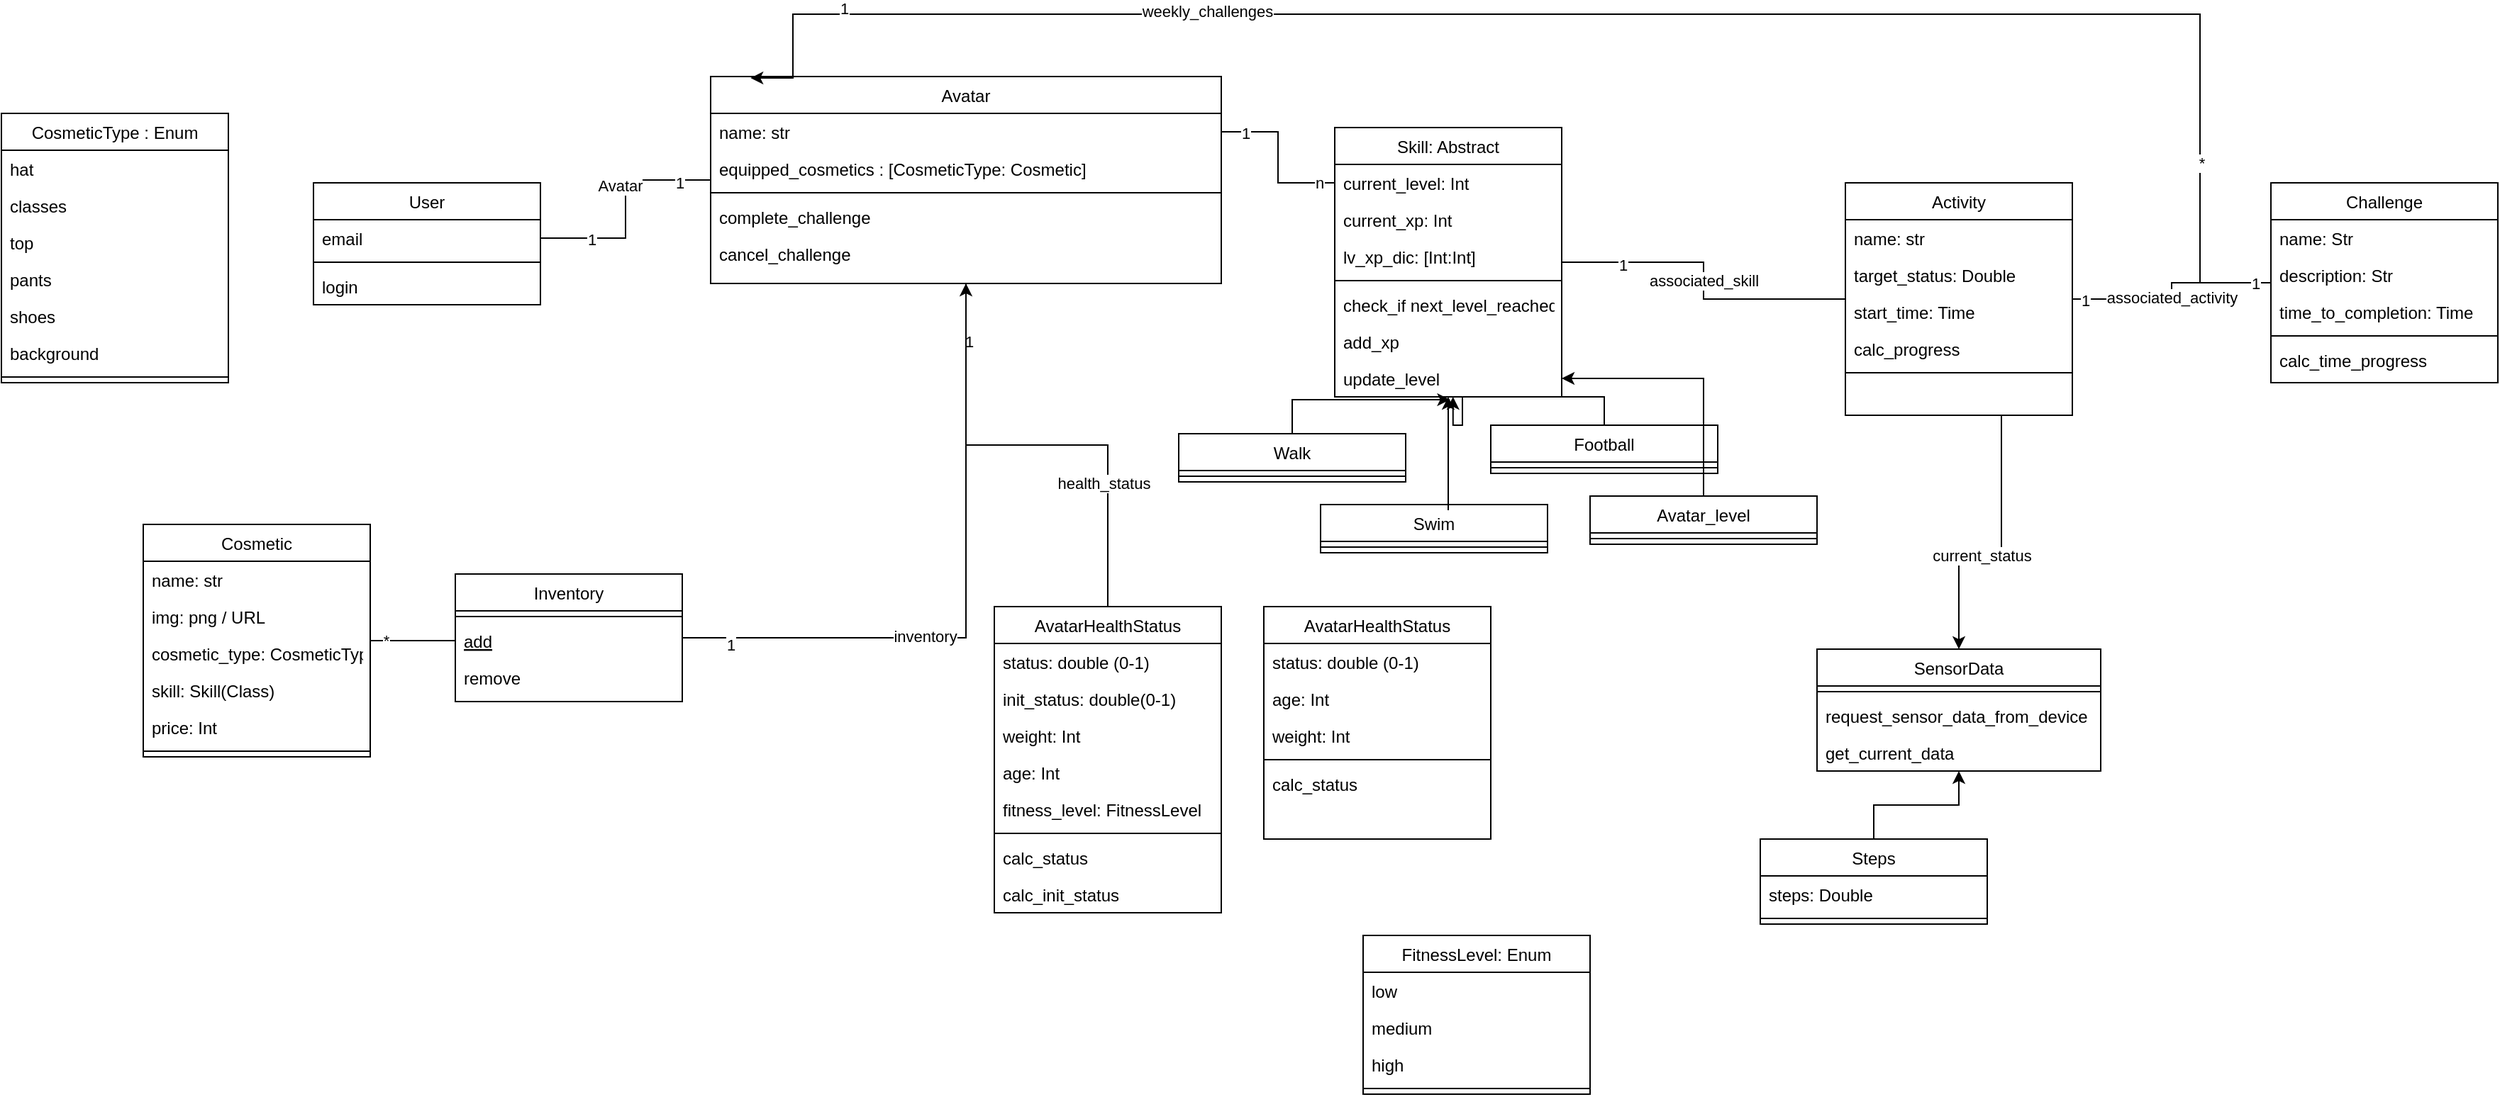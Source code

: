 <mxfile version="22.0.3" type="device">
  <diagram id="C5RBs43oDa-KdzZeNtuy" name="Page-1">
    <mxGraphModel dx="2154" dy="974" grid="1" gridSize="10" guides="1" tooltips="1" connect="1" arrows="1" fold="1" page="1" pageScale="1" pageWidth="827" pageHeight="1169" math="0" shadow="0">
      <root>
        <mxCell id="WIyWlLk6GJQsqaUBKTNV-0" />
        <mxCell id="WIyWlLk6GJQsqaUBKTNV-1" parent="WIyWlLk6GJQsqaUBKTNV-0" />
        <mxCell id="1V_BAxQSOWdadIqLgjtz-103" style="edgeStyle=orthogonalEdgeStyle;rounded=0;orthogonalLoop=1;jettySize=auto;html=1;endArrow=none;endFill=0;" edge="1" parent="WIyWlLk6GJQsqaUBKTNV-1" source="zkfFHV4jXpPFQw0GAbJ--6" target="zkfFHV4jXpPFQw0GAbJ--17">
          <mxGeometry relative="1" as="geometry" />
        </mxCell>
        <mxCell id="1V_BAxQSOWdadIqLgjtz-104" value="inventory" style="edgeLabel;html=1;align=center;verticalAlign=middle;resizable=0;points=[];" vertex="1" connectable="0" parent="1V_BAxQSOWdadIqLgjtz-103">
          <mxGeometry x="-0.243" y="1" relative="1" as="geometry">
            <mxPoint as="offset" />
          </mxGeometry>
        </mxCell>
        <mxCell id="1V_BAxQSOWdadIqLgjtz-105" value="1" style="edgeLabel;html=1;align=center;verticalAlign=middle;resizable=0;points=[];" vertex="1" connectable="0" parent="1V_BAxQSOWdadIqLgjtz-103">
          <mxGeometry x="-0.852" y="-5" relative="1" as="geometry">
            <mxPoint as="offset" />
          </mxGeometry>
        </mxCell>
        <mxCell id="1V_BAxQSOWdadIqLgjtz-106" value="1" style="edgeLabel;html=1;align=center;verticalAlign=middle;resizable=0;points=[];" vertex="1" connectable="0" parent="1V_BAxQSOWdadIqLgjtz-103">
          <mxGeometry x="0.819" y="-2" relative="1" as="geometry">
            <mxPoint as="offset" />
          </mxGeometry>
        </mxCell>
        <mxCell id="zkfFHV4jXpPFQw0GAbJ--6" value="Inventory" style="swimlane;fontStyle=0;align=center;verticalAlign=top;childLayout=stackLayout;horizontal=1;startSize=26;horizontalStack=0;resizeParent=1;resizeLast=0;collapsible=1;marginBottom=0;rounded=0;shadow=0;strokeWidth=1;" parent="WIyWlLk6GJQsqaUBKTNV-1" vertex="1">
          <mxGeometry x="190" y="435" width="160" height="90" as="geometry">
            <mxRectangle x="130" y="380" width="160" height="26" as="alternateBounds" />
          </mxGeometry>
        </mxCell>
        <mxCell id="zkfFHV4jXpPFQw0GAbJ--9" value="" style="line;html=1;strokeWidth=1;align=left;verticalAlign=middle;spacingTop=-1;spacingLeft=3;spacingRight=3;rotatable=0;labelPosition=right;points=[];portConstraint=eastwest;" parent="zkfFHV4jXpPFQw0GAbJ--6" vertex="1">
          <mxGeometry y="26" width="160" height="8" as="geometry" />
        </mxCell>
        <mxCell id="zkfFHV4jXpPFQw0GAbJ--10" value="add" style="text;align=left;verticalAlign=top;spacingLeft=4;spacingRight=4;overflow=hidden;rotatable=0;points=[[0,0.5],[1,0.5]];portConstraint=eastwest;fontStyle=4" parent="zkfFHV4jXpPFQw0GAbJ--6" vertex="1">
          <mxGeometry y="34" width="160" height="26" as="geometry" />
        </mxCell>
        <mxCell id="zkfFHV4jXpPFQw0GAbJ--11" value="remove" style="text;align=left;verticalAlign=top;spacingLeft=4;spacingRight=4;overflow=hidden;rotatable=0;points=[[0,0.5],[1,0.5]];portConstraint=eastwest;" parent="zkfFHV4jXpPFQw0GAbJ--6" vertex="1">
          <mxGeometry y="60" width="160" height="26" as="geometry" />
        </mxCell>
        <mxCell id="zkfFHV4jXpPFQw0GAbJ--13" value="CosmeticType : Enum" style="swimlane;fontStyle=0;align=center;verticalAlign=top;childLayout=stackLayout;horizontal=1;startSize=26;horizontalStack=0;resizeParent=1;resizeLast=0;collapsible=1;marginBottom=0;rounded=0;shadow=0;strokeWidth=1;" parent="WIyWlLk6GJQsqaUBKTNV-1" vertex="1">
          <mxGeometry x="-130" y="110" width="160" height="190" as="geometry">
            <mxRectangle x="340" y="380" width="170" height="26" as="alternateBounds" />
          </mxGeometry>
        </mxCell>
        <mxCell id="zkfFHV4jXpPFQw0GAbJ--14" value="hat" style="text;align=left;verticalAlign=top;spacingLeft=4;spacingRight=4;overflow=hidden;rotatable=0;points=[[0,0.5],[1,0.5]];portConstraint=eastwest;" parent="zkfFHV4jXpPFQw0GAbJ--13" vertex="1">
          <mxGeometry y="26" width="160" height="26" as="geometry" />
        </mxCell>
        <mxCell id="1V_BAxQSOWdadIqLgjtz-1" value="classes" style="text;align=left;verticalAlign=top;spacingLeft=4;spacingRight=4;overflow=hidden;rotatable=0;points=[[0,0.5],[1,0.5]];portConstraint=eastwest;" vertex="1" parent="zkfFHV4jXpPFQw0GAbJ--13">
          <mxGeometry y="52" width="160" height="26" as="geometry" />
        </mxCell>
        <mxCell id="1V_BAxQSOWdadIqLgjtz-36" value="top" style="text;align=left;verticalAlign=top;spacingLeft=4;spacingRight=4;overflow=hidden;rotatable=0;points=[[0,0.5],[1,0.5]];portConstraint=eastwest;" vertex="1" parent="zkfFHV4jXpPFQw0GAbJ--13">
          <mxGeometry y="78" width="160" height="26" as="geometry" />
        </mxCell>
        <mxCell id="1V_BAxQSOWdadIqLgjtz-37" value="pants" style="text;align=left;verticalAlign=top;spacingLeft=4;spacingRight=4;overflow=hidden;rotatable=0;points=[[0,0.5],[1,0.5]];portConstraint=eastwest;" vertex="1" parent="zkfFHV4jXpPFQw0GAbJ--13">
          <mxGeometry y="104" width="160" height="26" as="geometry" />
        </mxCell>
        <mxCell id="1V_BAxQSOWdadIqLgjtz-38" value="shoes" style="text;align=left;verticalAlign=top;spacingLeft=4;spacingRight=4;overflow=hidden;rotatable=0;points=[[0,0.5],[1,0.5]];portConstraint=eastwest;" vertex="1" parent="zkfFHV4jXpPFQw0GAbJ--13">
          <mxGeometry y="130" width="160" height="26" as="geometry" />
        </mxCell>
        <mxCell id="1V_BAxQSOWdadIqLgjtz-39" value="background" style="text;align=left;verticalAlign=top;spacingLeft=4;spacingRight=4;overflow=hidden;rotatable=0;points=[[0,0.5],[1,0.5]];portConstraint=eastwest;" vertex="1" parent="zkfFHV4jXpPFQw0GAbJ--13">
          <mxGeometry y="156" width="160" height="26" as="geometry" />
        </mxCell>
        <mxCell id="zkfFHV4jXpPFQw0GAbJ--15" value="" style="line;html=1;strokeWidth=1;align=left;verticalAlign=middle;spacingTop=-1;spacingLeft=3;spacingRight=3;rotatable=0;labelPosition=right;points=[];portConstraint=eastwest;" parent="zkfFHV4jXpPFQw0GAbJ--13" vertex="1">
          <mxGeometry y="182" width="160" height="8" as="geometry" />
        </mxCell>
        <mxCell id="zkfFHV4jXpPFQw0GAbJ--17" value="Avatar" style="swimlane;fontStyle=0;align=center;verticalAlign=top;childLayout=stackLayout;horizontal=1;startSize=26;horizontalStack=0;resizeParent=1;resizeLast=0;collapsible=1;marginBottom=0;rounded=0;shadow=0;strokeWidth=1;" parent="WIyWlLk6GJQsqaUBKTNV-1" vertex="1">
          <mxGeometry x="370" y="84" width="360" height="146" as="geometry">
            <mxRectangle x="550" y="140" width="160" height="26" as="alternateBounds" />
          </mxGeometry>
        </mxCell>
        <mxCell id="zkfFHV4jXpPFQw0GAbJ--18" value="name: str" style="text;align=left;verticalAlign=top;spacingLeft=4;spacingRight=4;overflow=hidden;rotatable=0;points=[[0,0.5],[1,0.5]];portConstraint=eastwest;" parent="zkfFHV4jXpPFQw0GAbJ--17" vertex="1">
          <mxGeometry y="26" width="360" height="26" as="geometry" />
        </mxCell>
        <mxCell id="1V_BAxQSOWdadIqLgjtz-31" value="equipped_cosmetics : [CosmeticType: Cosmetic]" style="text;align=left;verticalAlign=top;spacingLeft=4;spacingRight=4;overflow=hidden;rotatable=0;points=[[0,0.5],[1,0.5]];portConstraint=eastwest;rounded=0;shadow=0;html=0;" vertex="1" parent="zkfFHV4jXpPFQw0GAbJ--17">
          <mxGeometry y="52" width="360" height="26" as="geometry" />
        </mxCell>
        <mxCell id="zkfFHV4jXpPFQw0GAbJ--23" value="" style="line;html=1;strokeWidth=1;align=left;verticalAlign=middle;spacingTop=-1;spacingLeft=3;spacingRight=3;rotatable=0;labelPosition=right;points=[];portConstraint=eastwest;" parent="zkfFHV4jXpPFQw0GAbJ--17" vertex="1">
          <mxGeometry y="78" width="360" height="8" as="geometry" />
        </mxCell>
        <mxCell id="1V_BAxQSOWdadIqLgjtz-96" value="complete_challenge" style="text;align=left;verticalAlign=top;spacingLeft=4;spacingRight=4;overflow=hidden;rotatable=0;points=[[0,0.5],[1,0.5]];portConstraint=eastwest;" vertex="1" parent="zkfFHV4jXpPFQw0GAbJ--17">
          <mxGeometry y="86" width="360" height="26" as="geometry" />
        </mxCell>
        <mxCell id="1V_BAxQSOWdadIqLgjtz-97" value="cancel_challenge" style="text;align=left;verticalAlign=top;spacingLeft=4;spacingRight=4;overflow=hidden;rotatable=0;points=[[0,0.5],[1,0.5]];portConstraint=eastwest;" vertex="1" parent="zkfFHV4jXpPFQw0GAbJ--17">
          <mxGeometry y="112" width="360" height="26" as="geometry" />
        </mxCell>
        <mxCell id="1V_BAxQSOWdadIqLgjtz-2" value="Skill: Abstract" style="swimlane;fontStyle=0;align=center;verticalAlign=top;childLayout=stackLayout;horizontal=1;startSize=26;horizontalStack=0;resizeParent=1;resizeLast=0;collapsible=1;marginBottom=0;rounded=0;shadow=0;strokeWidth=1;" vertex="1" parent="WIyWlLk6GJQsqaUBKTNV-1">
          <mxGeometry x="810" y="120" width="160" height="190" as="geometry">
            <mxRectangle x="130" y="380" width="160" height="26" as="alternateBounds" />
          </mxGeometry>
        </mxCell>
        <mxCell id="1V_BAxQSOWdadIqLgjtz-4" value="current_level: Int" style="text;align=left;verticalAlign=top;spacingLeft=4;spacingRight=4;overflow=hidden;rotatable=0;points=[[0,0.5],[1,0.5]];portConstraint=eastwest;rounded=0;shadow=0;html=0;" vertex="1" parent="1V_BAxQSOWdadIqLgjtz-2">
          <mxGeometry y="26" width="160" height="26" as="geometry" />
        </mxCell>
        <mxCell id="1V_BAxQSOWdadIqLgjtz-9" value="current_xp: Int" style="text;align=left;verticalAlign=top;spacingLeft=4;spacingRight=4;overflow=hidden;rotatable=0;points=[[0,0.5],[1,0.5]];portConstraint=eastwest;rounded=0;shadow=0;html=0;" vertex="1" parent="1V_BAxQSOWdadIqLgjtz-2">
          <mxGeometry y="52" width="160" height="26" as="geometry" />
        </mxCell>
        <mxCell id="1V_BAxQSOWdadIqLgjtz-10" value="lv_xp_dic: [Int:Int]" style="text;align=left;verticalAlign=top;spacingLeft=4;spacingRight=4;overflow=hidden;rotatable=0;points=[[0,0.5],[1,0.5]];portConstraint=eastwest;rounded=0;shadow=0;html=0;" vertex="1" parent="1V_BAxQSOWdadIqLgjtz-2">
          <mxGeometry y="78" width="160" height="26" as="geometry" />
        </mxCell>
        <mxCell id="1V_BAxQSOWdadIqLgjtz-5" value="" style="line;html=1;strokeWidth=1;align=left;verticalAlign=middle;spacingTop=-1;spacingLeft=3;spacingRight=3;rotatable=0;labelPosition=right;points=[];portConstraint=eastwest;" vertex="1" parent="1V_BAxQSOWdadIqLgjtz-2">
          <mxGeometry y="104" width="160" height="8" as="geometry" />
        </mxCell>
        <mxCell id="1V_BAxQSOWdadIqLgjtz-6" value="check_if next_level_reached" style="text;align=left;verticalAlign=top;spacingLeft=4;spacingRight=4;overflow=hidden;rotatable=0;points=[[0,0.5],[1,0.5]];portConstraint=eastwest;fontStyle=0" vertex="1" parent="1V_BAxQSOWdadIqLgjtz-2">
          <mxGeometry y="112" width="160" height="26" as="geometry" />
        </mxCell>
        <mxCell id="1V_BAxQSOWdadIqLgjtz-11" value="add_xp" style="text;align=left;verticalAlign=top;spacingLeft=4;spacingRight=4;overflow=hidden;rotatable=0;points=[[0,0.5],[1,0.5]];portConstraint=eastwest;" vertex="1" parent="1V_BAxQSOWdadIqLgjtz-2">
          <mxGeometry y="138" width="160" height="26" as="geometry" />
        </mxCell>
        <mxCell id="1V_BAxQSOWdadIqLgjtz-7" value="update_level" style="text;align=left;verticalAlign=top;spacingLeft=4;spacingRight=4;overflow=hidden;rotatable=0;points=[[0,0.5],[1,0.5]];portConstraint=eastwest;" vertex="1" parent="1V_BAxQSOWdadIqLgjtz-2">
          <mxGeometry y="164" width="160" height="26" as="geometry" />
        </mxCell>
        <mxCell id="1V_BAxQSOWdadIqLgjtz-12" value="Walk" style="swimlane;fontStyle=0;align=center;verticalAlign=top;childLayout=stackLayout;horizontal=1;startSize=26;horizontalStack=0;resizeParent=1;resizeLast=0;collapsible=1;marginBottom=0;rounded=0;shadow=0;strokeWidth=1;" vertex="1" parent="WIyWlLk6GJQsqaUBKTNV-1">
          <mxGeometry x="700" y="336" width="160" height="34" as="geometry">
            <mxRectangle x="340" y="380" width="170" height="26" as="alternateBounds" />
          </mxGeometry>
        </mxCell>
        <mxCell id="1V_BAxQSOWdadIqLgjtz-15" value="" style="line;html=1;strokeWidth=1;align=left;verticalAlign=middle;spacingTop=-1;spacingLeft=3;spacingRight=3;rotatable=0;labelPosition=right;points=[];portConstraint=eastwest;" vertex="1" parent="1V_BAxQSOWdadIqLgjtz-12">
          <mxGeometry y="26" width="160" height="8" as="geometry" />
        </mxCell>
        <mxCell id="1V_BAxQSOWdadIqLgjtz-16" value="Swim" style="swimlane;fontStyle=0;align=center;verticalAlign=top;childLayout=stackLayout;horizontal=1;startSize=26;horizontalStack=0;resizeParent=1;resizeLast=0;collapsible=1;marginBottom=0;rounded=0;shadow=0;strokeWidth=1;" vertex="1" parent="WIyWlLk6GJQsqaUBKTNV-1">
          <mxGeometry x="800" y="386" width="160" height="34" as="geometry">
            <mxRectangle x="340" y="380" width="170" height="26" as="alternateBounds" />
          </mxGeometry>
        </mxCell>
        <mxCell id="1V_BAxQSOWdadIqLgjtz-17" value="" style="line;html=1;strokeWidth=1;align=left;verticalAlign=middle;spacingTop=-1;spacingLeft=3;spacingRight=3;rotatable=0;labelPosition=right;points=[];portConstraint=eastwest;" vertex="1" parent="1V_BAxQSOWdadIqLgjtz-16">
          <mxGeometry y="26" width="160" height="8" as="geometry" />
        </mxCell>
        <mxCell id="1V_BAxQSOWdadIqLgjtz-18" value="Football" style="swimlane;fontStyle=0;align=center;verticalAlign=top;childLayout=stackLayout;horizontal=1;startSize=26;horizontalStack=0;resizeParent=1;resizeLast=0;collapsible=1;marginBottom=0;rounded=0;shadow=0;strokeWidth=1;" vertex="1" parent="WIyWlLk6GJQsqaUBKTNV-1">
          <mxGeometry x="920" y="330" width="160" height="34" as="geometry">
            <mxRectangle x="340" y="380" width="170" height="26" as="alternateBounds" />
          </mxGeometry>
        </mxCell>
        <mxCell id="1V_BAxQSOWdadIqLgjtz-19" value="" style="line;html=1;strokeWidth=1;align=left;verticalAlign=middle;spacingTop=-1;spacingLeft=3;spacingRight=3;rotatable=0;labelPosition=right;points=[];portConstraint=eastwest;" vertex="1" parent="1V_BAxQSOWdadIqLgjtz-18">
          <mxGeometry y="26" width="160" height="8" as="geometry" />
        </mxCell>
        <mxCell id="1V_BAxQSOWdadIqLgjtz-21" style="edgeStyle=orthogonalEdgeStyle;rounded=0;orthogonalLoop=1;jettySize=auto;html=1;endArrow=none;endFill=0;startArrow=classic;startFill=1;" edge="1" parent="WIyWlLk6GJQsqaUBKTNV-1" source="1V_BAxQSOWdadIqLgjtz-2">
          <mxGeometry relative="1" as="geometry">
            <mxPoint x="890" y="390" as="targetPoint" />
          </mxGeometry>
        </mxCell>
        <mxCell id="1V_BAxQSOWdadIqLgjtz-22" style="edgeStyle=orthogonalEdgeStyle;rounded=0;orthogonalLoop=1;jettySize=auto;html=1;entryX=0.508;entryY=1.077;entryDx=0;entryDy=0;entryPerimeter=0;" edge="1" parent="WIyWlLk6GJQsqaUBKTNV-1" source="1V_BAxQSOWdadIqLgjtz-12" target="1V_BAxQSOWdadIqLgjtz-7">
          <mxGeometry relative="1" as="geometry" />
        </mxCell>
        <mxCell id="1V_BAxQSOWdadIqLgjtz-23" style="edgeStyle=orthogonalEdgeStyle;rounded=0;orthogonalLoop=1;jettySize=auto;html=1;entryX=0.521;entryY=1;entryDx=0;entryDy=0;entryPerimeter=0;" edge="1" parent="WIyWlLk6GJQsqaUBKTNV-1" source="1V_BAxQSOWdadIqLgjtz-18" target="1V_BAxQSOWdadIqLgjtz-7">
          <mxGeometry relative="1" as="geometry" />
        </mxCell>
        <mxCell id="1V_BAxQSOWdadIqLgjtz-24" style="edgeStyle=orthogonalEdgeStyle;rounded=0;orthogonalLoop=1;jettySize=auto;html=1;endArrow=none;endFill=0;" edge="1" parent="WIyWlLk6GJQsqaUBKTNV-1" source="1V_BAxQSOWdadIqLgjtz-4" target="zkfFHV4jXpPFQw0GAbJ--18">
          <mxGeometry relative="1" as="geometry" />
        </mxCell>
        <mxCell id="1V_BAxQSOWdadIqLgjtz-25" value="n" style="edgeLabel;html=1;align=center;verticalAlign=middle;resizable=0;points=[];" vertex="1" connectable="0" parent="1V_BAxQSOWdadIqLgjtz-24">
          <mxGeometry x="-0.803" relative="1" as="geometry">
            <mxPoint as="offset" />
          </mxGeometry>
        </mxCell>
        <mxCell id="1V_BAxQSOWdadIqLgjtz-30" value="1" style="edgeLabel;html=1;align=center;verticalAlign=middle;resizable=0;points=[];" vertex="1" connectable="0" parent="1V_BAxQSOWdadIqLgjtz-24">
          <mxGeometry x="0.718" y="1" relative="1" as="geometry">
            <mxPoint as="offset" />
          </mxGeometry>
        </mxCell>
        <mxCell id="1V_BAxQSOWdadIqLgjtz-28" style="edgeStyle=orthogonalEdgeStyle;rounded=0;orthogonalLoop=1;jettySize=auto;html=1;" edge="1" parent="WIyWlLk6GJQsqaUBKTNV-1" source="1V_BAxQSOWdadIqLgjtz-26" target="1V_BAxQSOWdadIqLgjtz-7">
          <mxGeometry relative="1" as="geometry" />
        </mxCell>
        <mxCell id="1V_BAxQSOWdadIqLgjtz-26" value="Avatar_level" style="swimlane;fontStyle=0;align=center;verticalAlign=top;childLayout=stackLayout;horizontal=1;startSize=26;horizontalStack=0;resizeParent=1;resizeLast=0;collapsible=1;marginBottom=0;rounded=0;shadow=0;strokeWidth=1;" vertex="1" parent="WIyWlLk6GJQsqaUBKTNV-1">
          <mxGeometry x="990" y="380" width="160" height="34" as="geometry">
            <mxRectangle x="340" y="380" width="170" height="26" as="alternateBounds" />
          </mxGeometry>
        </mxCell>
        <mxCell id="1V_BAxQSOWdadIqLgjtz-27" value="" style="line;html=1;strokeWidth=1;align=left;verticalAlign=middle;spacingTop=-1;spacingLeft=3;spacingRight=3;rotatable=0;labelPosition=right;points=[];portConstraint=eastwest;" vertex="1" parent="1V_BAxQSOWdadIqLgjtz-26">
          <mxGeometry y="26" width="160" height="8" as="geometry" />
        </mxCell>
        <mxCell id="1V_BAxQSOWdadIqLgjtz-70" value="associated_skill" style="edgeStyle=orthogonalEdgeStyle;rounded=0;orthogonalLoop=1;jettySize=auto;html=1;endArrow=none;endFill=0;" edge="1" parent="WIyWlLk6GJQsqaUBKTNV-1" source="1V_BAxQSOWdadIqLgjtz-32" target="1V_BAxQSOWdadIqLgjtz-2">
          <mxGeometry x="-0.001" relative="1" as="geometry">
            <mxPoint as="offset" />
          </mxGeometry>
        </mxCell>
        <mxCell id="1V_BAxQSOWdadIqLgjtz-71" value="1" style="edgeLabel;html=1;align=center;verticalAlign=middle;resizable=0;points=[];" vertex="1" connectable="0" parent="1V_BAxQSOWdadIqLgjtz-70">
          <mxGeometry x="0.623" y="2" relative="1" as="geometry">
            <mxPoint as="offset" />
          </mxGeometry>
        </mxCell>
        <mxCell id="1V_BAxQSOWdadIqLgjtz-75" style="edgeStyle=orthogonalEdgeStyle;rounded=0;orthogonalLoop=1;jettySize=auto;html=1;" edge="1" parent="WIyWlLk6GJQsqaUBKTNV-1" source="1V_BAxQSOWdadIqLgjtz-32" target="1V_BAxQSOWdadIqLgjtz-63">
          <mxGeometry relative="1" as="geometry">
            <Array as="points">
              <mxPoint x="1280" y="420" />
              <mxPoint x="1250" y="420" />
            </Array>
          </mxGeometry>
        </mxCell>
        <mxCell id="1V_BAxQSOWdadIqLgjtz-76" value="current_status" style="edgeLabel;html=1;align=center;verticalAlign=middle;resizable=0;points=[];" vertex="1" connectable="0" parent="1V_BAxQSOWdadIqLgjtz-75">
          <mxGeometry x="0.146" y="2" relative="1" as="geometry">
            <mxPoint as="offset" />
          </mxGeometry>
        </mxCell>
        <mxCell id="1V_BAxQSOWdadIqLgjtz-32" value="Activity" style="swimlane;fontStyle=0;align=center;verticalAlign=top;childLayout=stackLayout;horizontal=1;startSize=26;horizontalStack=0;resizeParent=1;resizeLast=0;collapsible=1;marginBottom=0;rounded=0;shadow=0;strokeWidth=1;" vertex="1" parent="WIyWlLk6GJQsqaUBKTNV-1">
          <mxGeometry x="1170" y="159" width="160" height="164" as="geometry">
            <mxRectangle x="340" y="380" width="170" height="26" as="alternateBounds" />
          </mxGeometry>
        </mxCell>
        <mxCell id="1V_BAxQSOWdadIqLgjtz-34" value="name: str" style="text;align=left;verticalAlign=top;spacingLeft=4;spacingRight=4;overflow=hidden;rotatable=0;points=[[0,0.5],[1,0.5]];portConstraint=eastwest;" vertex="1" parent="1V_BAxQSOWdadIqLgjtz-32">
          <mxGeometry y="26" width="160" height="26" as="geometry" />
        </mxCell>
        <mxCell id="1V_BAxQSOWdadIqLgjtz-78" value="target_status: Double" style="text;align=left;verticalAlign=top;spacingLeft=4;spacingRight=4;overflow=hidden;rotatable=0;points=[[0,0.5],[1,0.5]];portConstraint=eastwest;" vertex="1" parent="1V_BAxQSOWdadIqLgjtz-32">
          <mxGeometry y="52" width="160" height="26" as="geometry" />
        </mxCell>
        <mxCell id="1V_BAxQSOWdadIqLgjtz-91" value="start_time: Time" style="text;align=left;verticalAlign=top;spacingLeft=4;spacingRight=4;overflow=hidden;rotatable=0;points=[[0,0.5],[1,0.5]];portConstraint=eastwest;" vertex="1" parent="1V_BAxQSOWdadIqLgjtz-32">
          <mxGeometry y="78" width="160" height="26" as="geometry" />
        </mxCell>
        <mxCell id="1V_BAxQSOWdadIqLgjtz-77" value="calc_progress" style="text;align=left;verticalAlign=top;spacingLeft=4;spacingRight=4;overflow=hidden;rotatable=0;points=[[0,0.5],[1,0.5]];portConstraint=eastwest;" vertex="1" parent="1V_BAxQSOWdadIqLgjtz-32">
          <mxGeometry y="104" width="160" height="26" as="geometry" />
        </mxCell>
        <mxCell id="1V_BAxQSOWdadIqLgjtz-35" value="" style="line;html=1;strokeWidth=1;align=left;verticalAlign=middle;spacingTop=-1;spacingLeft=3;spacingRight=3;rotatable=0;labelPosition=right;points=[];portConstraint=eastwest;" vertex="1" parent="1V_BAxQSOWdadIqLgjtz-32">
          <mxGeometry y="130" width="160" height="8" as="geometry" />
        </mxCell>
        <mxCell id="1V_BAxQSOWdadIqLgjtz-42" value="Cosmetic" style="swimlane;fontStyle=0;align=center;verticalAlign=top;childLayout=stackLayout;horizontal=1;startSize=26;horizontalStack=0;resizeParent=1;resizeLast=0;collapsible=1;marginBottom=0;rounded=0;shadow=0;strokeWidth=1;" vertex="1" parent="WIyWlLk6GJQsqaUBKTNV-1">
          <mxGeometry x="-30" y="400" width="160" height="164" as="geometry">
            <mxRectangle x="340" y="380" width="170" height="26" as="alternateBounds" />
          </mxGeometry>
        </mxCell>
        <mxCell id="1V_BAxQSOWdadIqLgjtz-43" value="name: str" style="text;align=left;verticalAlign=top;spacingLeft=4;spacingRight=4;overflow=hidden;rotatable=0;points=[[0,0.5],[1,0.5]];portConstraint=eastwest;" vertex="1" parent="1V_BAxQSOWdadIqLgjtz-42">
          <mxGeometry y="26" width="160" height="26" as="geometry" />
        </mxCell>
        <mxCell id="1V_BAxQSOWdadIqLgjtz-44" value="img: png / URL " style="text;align=left;verticalAlign=top;spacingLeft=4;spacingRight=4;overflow=hidden;rotatable=0;points=[[0,0.5],[1,0.5]];portConstraint=eastwest;" vertex="1" parent="1V_BAxQSOWdadIqLgjtz-42">
          <mxGeometry y="52" width="160" height="26" as="geometry" />
        </mxCell>
        <mxCell id="1V_BAxQSOWdadIqLgjtz-46" value="cosmetic_type: CosmeticType" style="text;align=left;verticalAlign=top;spacingLeft=4;spacingRight=4;overflow=hidden;rotatable=0;points=[[0,0.5],[1,0.5]];portConstraint=eastwest;" vertex="1" parent="1V_BAxQSOWdadIqLgjtz-42">
          <mxGeometry y="78" width="160" height="26" as="geometry" />
        </mxCell>
        <mxCell id="1V_BAxQSOWdadIqLgjtz-47" value="skill: Skill(Class)" style="text;align=left;verticalAlign=top;spacingLeft=4;spacingRight=4;overflow=hidden;rotatable=0;points=[[0,0.5],[1,0.5]];portConstraint=eastwest;" vertex="1" parent="1V_BAxQSOWdadIqLgjtz-42">
          <mxGeometry y="104" width="160" height="26" as="geometry" />
        </mxCell>
        <mxCell id="1V_BAxQSOWdadIqLgjtz-48" value="price: Int" style="text;align=left;verticalAlign=top;spacingLeft=4;spacingRight=4;overflow=hidden;rotatable=0;points=[[0,0.5],[1,0.5]];portConstraint=eastwest;" vertex="1" parent="1V_BAxQSOWdadIqLgjtz-42">
          <mxGeometry y="130" width="160" height="26" as="geometry" />
        </mxCell>
        <mxCell id="1V_BAxQSOWdadIqLgjtz-45" value="" style="line;html=1;strokeWidth=1;align=left;verticalAlign=middle;spacingTop=-1;spacingLeft=3;spacingRight=3;rotatable=0;labelPosition=right;points=[];portConstraint=eastwest;" vertex="1" parent="1V_BAxQSOWdadIqLgjtz-42">
          <mxGeometry y="156" width="160" height="8" as="geometry" />
        </mxCell>
        <mxCell id="1V_BAxQSOWdadIqLgjtz-49" style="edgeStyle=orthogonalEdgeStyle;rounded=0;orthogonalLoop=1;jettySize=auto;html=1;endArrow=none;endFill=0;" edge="1" parent="WIyWlLk6GJQsqaUBKTNV-1" source="zkfFHV4jXpPFQw0GAbJ--10" target="1V_BAxQSOWdadIqLgjtz-42">
          <mxGeometry relative="1" as="geometry" />
        </mxCell>
        <mxCell id="1V_BAxQSOWdadIqLgjtz-50" value="*" style="edgeLabel;html=1;align=center;verticalAlign=middle;resizable=0;points=[];" vertex="1" connectable="0" parent="1V_BAxQSOWdadIqLgjtz-49">
          <mxGeometry x="0.633" relative="1" as="geometry">
            <mxPoint as="offset" />
          </mxGeometry>
        </mxCell>
        <mxCell id="1V_BAxQSOWdadIqLgjtz-51" value="Challenge" style="swimlane;fontStyle=0;align=center;verticalAlign=top;childLayout=stackLayout;horizontal=1;startSize=26;horizontalStack=0;resizeParent=1;resizeLast=0;collapsible=1;marginBottom=0;rounded=0;shadow=0;strokeWidth=1;" vertex="1" parent="WIyWlLk6GJQsqaUBKTNV-1">
          <mxGeometry x="1470" y="159" width="160" height="141" as="geometry">
            <mxRectangle x="340" y="380" width="170" height="26" as="alternateBounds" />
          </mxGeometry>
        </mxCell>
        <mxCell id="1V_BAxQSOWdadIqLgjtz-88" value="name: Str" style="text;align=left;verticalAlign=top;spacingLeft=4;spacingRight=4;overflow=hidden;rotatable=0;points=[[0,0.5],[1,0.5]];portConstraint=eastwest;" vertex="1" parent="1V_BAxQSOWdadIqLgjtz-51">
          <mxGeometry y="26" width="160" height="26" as="geometry" />
        </mxCell>
        <mxCell id="1V_BAxQSOWdadIqLgjtz-52" value="description: Str" style="text;align=left;verticalAlign=top;spacingLeft=4;spacingRight=4;overflow=hidden;rotatable=0;points=[[0,0.5],[1,0.5]];portConstraint=eastwest;" vertex="1" parent="1V_BAxQSOWdadIqLgjtz-51">
          <mxGeometry y="52" width="160" height="26" as="geometry" />
        </mxCell>
        <mxCell id="1V_BAxQSOWdadIqLgjtz-53" value="time_to_completion: Time" style="text;align=left;verticalAlign=top;spacingLeft=4;spacingRight=4;overflow=hidden;rotatable=0;points=[[0,0.5],[1,0.5]];portConstraint=eastwest;" vertex="1" parent="1V_BAxQSOWdadIqLgjtz-51">
          <mxGeometry y="78" width="160" height="26" as="geometry" />
        </mxCell>
        <mxCell id="1V_BAxQSOWdadIqLgjtz-54" value="" style="line;html=1;strokeWidth=1;align=left;verticalAlign=middle;spacingTop=-1;spacingLeft=3;spacingRight=3;rotatable=0;labelPosition=right;points=[];portConstraint=eastwest;" vertex="1" parent="1V_BAxQSOWdadIqLgjtz-51">
          <mxGeometry y="104" width="160" height="8" as="geometry" />
        </mxCell>
        <mxCell id="1V_BAxQSOWdadIqLgjtz-92" value="calc_time_progress" style="text;align=left;verticalAlign=top;spacingLeft=4;spacingRight=4;overflow=hidden;rotatable=0;points=[[0,0.5],[1,0.5]];portConstraint=eastwest;" vertex="1" parent="1V_BAxQSOWdadIqLgjtz-51">
          <mxGeometry y="112" width="160" height="26" as="geometry" />
        </mxCell>
        <mxCell id="1V_BAxQSOWdadIqLgjtz-126" style="edgeStyle=orthogonalEdgeStyle;rounded=0;orthogonalLoop=1;jettySize=auto;html=1;" edge="1" parent="WIyWlLk6GJQsqaUBKTNV-1" source="1V_BAxQSOWdadIqLgjtz-55" target="zkfFHV4jXpPFQw0GAbJ--17">
          <mxGeometry relative="1" as="geometry" />
        </mxCell>
        <mxCell id="1V_BAxQSOWdadIqLgjtz-127" value="health_status" style="edgeLabel;html=1;align=center;verticalAlign=middle;resizable=0;points=[];" vertex="1" connectable="0" parent="1V_BAxQSOWdadIqLgjtz-126">
          <mxGeometry x="-0.469" y="3" relative="1" as="geometry">
            <mxPoint as="offset" />
          </mxGeometry>
        </mxCell>
        <mxCell id="1V_BAxQSOWdadIqLgjtz-55" value="AvatarHealthStatus" style="swimlane;fontStyle=0;align=center;verticalAlign=top;childLayout=stackLayout;horizontal=1;startSize=26;horizontalStack=0;resizeParent=1;resizeLast=0;collapsible=1;marginBottom=0;rounded=0;shadow=0;strokeWidth=1;" vertex="1" parent="WIyWlLk6GJQsqaUBKTNV-1">
          <mxGeometry x="570" y="458" width="160" height="216" as="geometry">
            <mxRectangle x="340" y="380" width="170" height="26" as="alternateBounds" />
          </mxGeometry>
        </mxCell>
        <mxCell id="1V_BAxQSOWdadIqLgjtz-57" value="status: double (0-1)" style="text;align=left;verticalAlign=top;spacingLeft=4;spacingRight=4;overflow=hidden;rotatable=0;points=[[0,0.5],[1,0.5]];portConstraint=eastwest;" vertex="1" parent="1V_BAxQSOWdadIqLgjtz-55">
          <mxGeometry y="26" width="160" height="26" as="geometry" />
        </mxCell>
        <mxCell id="1V_BAxQSOWdadIqLgjtz-146" value="init_status: double(0-1)" style="text;align=left;verticalAlign=top;spacingLeft=4;spacingRight=4;overflow=hidden;rotatable=0;points=[[0,0.5],[1,0.5]];portConstraint=eastwest;" vertex="1" parent="1V_BAxQSOWdadIqLgjtz-55">
          <mxGeometry y="52" width="160" height="26" as="geometry" />
        </mxCell>
        <mxCell id="1V_BAxQSOWdadIqLgjtz-61" value="weight: Int" style="text;align=left;verticalAlign=top;spacingLeft=4;spacingRight=4;overflow=hidden;rotatable=0;points=[[0,0.5],[1,0.5]];portConstraint=eastwest;" vertex="1" parent="1V_BAxQSOWdadIqLgjtz-55">
          <mxGeometry y="78" width="160" height="26" as="geometry" />
        </mxCell>
        <mxCell id="1V_BAxQSOWdadIqLgjtz-62" value="age: Int" style="text;align=left;verticalAlign=top;spacingLeft=4;spacingRight=4;overflow=hidden;rotatable=0;points=[[0,0.5],[1,0.5]];portConstraint=eastwest;" vertex="1" parent="1V_BAxQSOWdadIqLgjtz-55">
          <mxGeometry y="104" width="160" height="26" as="geometry" />
        </mxCell>
        <mxCell id="1V_BAxQSOWdadIqLgjtz-148" value="fitness_level: FitnessLevel" style="text;align=left;verticalAlign=top;spacingLeft=4;spacingRight=4;overflow=hidden;rotatable=0;points=[[0,0.5],[1,0.5]];portConstraint=eastwest;" vertex="1" parent="1V_BAxQSOWdadIqLgjtz-55">
          <mxGeometry y="130" width="160" height="26" as="geometry" />
        </mxCell>
        <mxCell id="1V_BAxQSOWdadIqLgjtz-58" value="" style="line;html=1;strokeWidth=1;align=left;verticalAlign=middle;spacingTop=-1;spacingLeft=3;spacingRight=3;rotatable=0;labelPosition=right;points=[];portConstraint=eastwest;" vertex="1" parent="1V_BAxQSOWdadIqLgjtz-55">
          <mxGeometry y="156" width="160" height="8" as="geometry" />
        </mxCell>
        <mxCell id="1V_BAxQSOWdadIqLgjtz-60" value="calc_status" style="text;align=left;verticalAlign=top;spacingLeft=4;spacingRight=4;overflow=hidden;rotatable=0;points=[[0,0.5],[1,0.5]];portConstraint=eastwest;" vertex="1" parent="1V_BAxQSOWdadIqLgjtz-55">
          <mxGeometry y="164" width="160" height="26" as="geometry" />
        </mxCell>
        <mxCell id="1V_BAxQSOWdadIqLgjtz-147" value="calc_init_status" style="text;align=left;verticalAlign=top;spacingLeft=4;spacingRight=4;overflow=hidden;rotatable=0;points=[[0,0.5],[1,0.5]];portConstraint=eastwest;" vertex="1" parent="1V_BAxQSOWdadIqLgjtz-55">
          <mxGeometry y="190" width="160" height="26" as="geometry" />
        </mxCell>
        <mxCell id="1V_BAxQSOWdadIqLgjtz-63" value="SensorData" style="swimlane;fontStyle=0;align=center;verticalAlign=top;childLayout=stackLayout;horizontal=1;startSize=26;horizontalStack=0;resizeParent=1;resizeLast=0;collapsible=1;marginBottom=0;rounded=0;shadow=0;strokeWidth=1;" vertex="1" parent="WIyWlLk6GJQsqaUBKTNV-1">
          <mxGeometry x="1150" y="488" width="200" height="86" as="geometry">
            <mxRectangle x="340" y="380" width="170" height="26" as="alternateBounds" />
          </mxGeometry>
        </mxCell>
        <mxCell id="1V_BAxQSOWdadIqLgjtz-66" value="" style="line;html=1;strokeWidth=1;align=left;verticalAlign=middle;spacingTop=-1;spacingLeft=3;spacingRight=3;rotatable=0;labelPosition=right;points=[];portConstraint=eastwest;" vertex="1" parent="1V_BAxQSOWdadIqLgjtz-63">
          <mxGeometry y="26" width="200" height="8" as="geometry" />
        </mxCell>
        <mxCell id="1V_BAxQSOWdadIqLgjtz-67" value="request_sensor_data_from_device" style="text;align=left;verticalAlign=top;spacingLeft=4;spacingRight=4;overflow=hidden;rotatable=0;points=[[0,0.5],[1,0.5]];portConstraint=eastwest;" vertex="1" parent="1V_BAxQSOWdadIqLgjtz-63">
          <mxGeometry y="34" width="200" height="26" as="geometry" />
        </mxCell>
        <mxCell id="1V_BAxQSOWdadIqLgjtz-83" value="get_current_data" style="text;align=left;verticalAlign=top;spacingLeft=4;spacingRight=4;overflow=hidden;rotatable=0;points=[[0,0.5],[1,0.5]];portConstraint=eastwest;" vertex="1" parent="1V_BAxQSOWdadIqLgjtz-63">
          <mxGeometry y="60" width="200" height="26" as="geometry" />
        </mxCell>
        <mxCell id="1V_BAxQSOWdadIqLgjtz-72" style="edgeStyle=orthogonalEdgeStyle;rounded=0;orthogonalLoop=1;jettySize=auto;html=1;endArrow=none;endFill=0;" edge="1" parent="WIyWlLk6GJQsqaUBKTNV-1" source="1V_BAxQSOWdadIqLgjtz-51" target="1V_BAxQSOWdadIqLgjtz-32">
          <mxGeometry relative="1" as="geometry" />
        </mxCell>
        <mxCell id="1V_BAxQSOWdadIqLgjtz-73" value="associated_activity" style="edgeLabel;html=1;align=center;verticalAlign=middle;resizable=0;points=[];" vertex="1" connectable="0" parent="1V_BAxQSOWdadIqLgjtz-72">
          <mxGeometry x="0.06" relative="1" as="geometry">
            <mxPoint as="offset" />
          </mxGeometry>
        </mxCell>
        <mxCell id="1V_BAxQSOWdadIqLgjtz-101" value="1" style="edgeLabel;html=1;align=center;verticalAlign=middle;resizable=0;points=[];" vertex="1" connectable="0" parent="1V_BAxQSOWdadIqLgjtz-72">
          <mxGeometry x="0.885" y="1" relative="1" as="geometry">
            <mxPoint as="offset" />
          </mxGeometry>
        </mxCell>
        <mxCell id="1V_BAxQSOWdadIqLgjtz-82" style="edgeStyle=orthogonalEdgeStyle;rounded=0;orthogonalLoop=1;jettySize=auto;html=1;" edge="1" parent="WIyWlLk6GJQsqaUBKTNV-1" source="1V_BAxQSOWdadIqLgjtz-79" target="1V_BAxQSOWdadIqLgjtz-63">
          <mxGeometry relative="1" as="geometry" />
        </mxCell>
        <mxCell id="1V_BAxQSOWdadIqLgjtz-79" value="Steps" style="swimlane;fontStyle=0;align=center;verticalAlign=top;childLayout=stackLayout;horizontal=1;startSize=26;horizontalStack=0;resizeParent=1;resizeLast=0;collapsible=1;marginBottom=0;rounded=0;shadow=0;strokeWidth=1;" vertex="1" parent="WIyWlLk6GJQsqaUBKTNV-1">
          <mxGeometry x="1110" y="622" width="160" height="60" as="geometry">
            <mxRectangle x="340" y="380" width="170" height="26" as="alternateBounds" />
          </mxGeometry>
        </mxCell>
        <mxCell id="1V_BAxQSOWdadIqLgjtz-81" value="steps: Double" style="text;align=left;verticalAlign=top;spacingLeft=4;spacingRight=4;overflow=hidden;rotatable=0;points=[[0,0.5],[1,0.5]];portConstraint=eastwest;" vertex="1" parent="1V_BAxQSOWdadIqLgjtz-79">
          <mxGeometry y="26" width="160" height="26" as="geometry" />
        </mxCell>
        <mxCell id="1V_BAxQSOWdadIqLgjtz-80" value="" style="line;html=1;strokeWidth=1;align=left;verticalAlign=middle;spacingTop=-1;spacingLeft=3;spacingRight=3;rotatable=0;labelPosition=right;points=[];portConstraint=eastwest;" vertex="1" parent="1V_BAxQSOWdadIqLgjtz-79">
          <mxGeometry y="52" width="160" height="8" as="geometry" />
        </mxCell>
        <mxCell id="1V_BAxQSOWdadIqLgjtz-95" style="edgeStyle=orthogonalEdgeStyle;rounded=0;orthogonalLoop=1;jettySize=auto;html=1;entryX=0.078;entryY=0.007;entryDx=0;entryDy=0;entryPerimeter=0;" edge="1" parent="WIyWlLk6GJQsqaUBKTNV-1" source="1V_BAxQSOWdadIqLgjtz-51" target="zkfFHV4jXpPFQw0GAbJ--17">
          <mxGeometry relative="1" as="geometry">
            <Array as="points">
              <mxPoint x="1420" y="230" />
              <mxPoint x="1420" y="40" />
              <mxPoint x="428" y="40" />
            </Array>
          </mxGeometry>
        </mxCell>
        <mxCell id="1V_BAxQSOWdadIqLgjtz-98" value="weekly_challenges" style="edgeLabel;html=1;align=center;verticalAlign=middle;resizable=0;points=[];" vertex="1" connectable="0" parent="1V_BAxQSOWdadIqLgjtz-95">
          <mxGeometry x="0.438" y="-2" relative="1" as="geometry">
            <mxPoint as="offset" />
          </mxGeometry>
        </mxCell>
        <mxCell id="1V_BAxQSOWdadIqLgjtz-99" value="*" style="edgeLabel;html=1;align=center;verticalAlign=middle;resizable=0;points=[];" vertex="1" connectable="0" parent="1V_BAxQSOWdadIqLgjtz-95">
          <mxGeometry x="-0.794" y="-1" relative="1" as="geometry">
            <mxPoint as="offset" />
          </mxGeometry>
        </mxCell>
        <mxCell id="1V_BAxQSOWdadIqLgjtz-100" value="1" style="edgeLabel;html=1;align=center;verticalAlign=middle;resizable=0;points=[];" vertex="1" connectable="0" parent="1V_BAxQSOWdadIqLgjtz-95">
          <mxGeometry x="0.831" y="-4" relative="1" as="geometry">
            <mxPoint as="offset" />
          </mxGeometry>
        </mxCell>
        <mxCell id="1V_BAxQSOWdadIqLgjtz-102" value="1" style="edgeLabel;html=1;align=center;verticalAlign=middle;resizable=0;points=[];" vertex="1" connectable="0" parent="1V_BAxQSOWdadIqLgjtz-95">
          <mxGeometry x="-0.983" relative="1" as="geometry">
            <mxPoint as="offset" />
          </mxGeometry>
        </mxCell>
        <mxCell id="1V_BAxQSOWdadIqLgjtz-111" value="User" style="swimlane;fontStyle=0;align=center;verticalAlign=top;childLayout=stackLayout;horizontal=1;startSize=26;horizontalStack=0;resizeParent=1;resizeLast=0;collapsible=1;marginBottom=0;rounded=0;shadow=0;strokeWidth=1;" vertex="1" parent="WIyWlLk6GJQsqaUBKTNV-1">
          <mxGeometry x="90" y="159" width="160" height="86" as="geometry">
            <mxRectangle x="340" y="380" width="170" height="26" as="alternateBounds" />
          </mxGeometry>
        </mxCell>
        <mxCell id="1V_BAxQSOWdadIqLgjtz-112" value="email" style="text;align=left;verticalAlign=top;spacingLeft=4;spacingRight=4;overflow=hidden;rotatable=0;points=[[0,0.5],[1,0.5]];portConstraint=eastwest;" vertex="1" parent="1V_BAxQSOWdadIqLgjtz-111">
          <mxGeometry y="26" width="160" height="26" as="geometry" />
        </mxCell>
        <mxCell id="1V_BAxQSOWdadIqLgjtz-113" value="" style="line;html=1;strokeWidth=1;align=left;verticalAlign=middle;spacingTop=-1;spacingLeft=3;spacingRight=3;rotatable=0;labelPosition=right;points=[];portConstraint=eastwest;" vertex="1" parent="1V_BAxQSOWdadIqLgjtz-111">
          <mxGeometry y="52" width="160" height="8" as="geometry" />
        </mxCell>
        <mxCell id="1V_BAxQSOWdadIqLgjtz-120" value="login" style="text;align=left;verticalAlign=top;spacingLeft=4;spacingRight=4;overflow=hidden;rotatable=0;points=[[0,0.5],[1,0.5]];portConstraint=eastwest;" vertex="1" parent="1V_BAxQSOWdadIqLgjtz-111">
          <mxGeometry y="60" width="160" height="26" as="geometry" />
        </mxCell>
        <mxCell id="1V_BAxQSOWdadIqLgjtz-121" style="edgeStyle=orthogonalEdgeStyle;rounded=0;orthogonalLoop=1;jettySize=auto;html=1;exitX=1;exitY=0.5;exitDx=0;exitDy=0;endArrow=none;endFill=0;" edge="1" parent="WIyWlLk6GJQsqaUBKTNV-1" source="1V_BAxQSOWdadIqLgjtz-112" target="zkfFHV4jXpPFQw0GAbJ--17">
          <mxGeometry relative="1" as="geometry" />
        </mxCell>
        <mxCell id="1V_BAxQSOWdadIqLgjtz-122" value="Avatar" style="edgeLabel;html=1;align=center;verticalAlign=middle;resizable=0;points=[];" vertex="1" connectable="0" parent="1V_BAxQSOWdadIqLgjtz-121">
          <mxGeometry x="0.213" y="4" relative="1" as="geometry">
            <mxPoint as="offset" />
          </mxGeometry>
        </mxCell>
        <mxCell id="1V_BAxQSOWdadIqLgjtz-124" value="1" style="edgeLabel;html=1;align=center;verticalAlign=middle;resizable=0;points=[];" vertex="1" connectable="0" parent="1V_BAxQSOWdadIqLgjtz-121">
          <mxGeometry x="-0.552" y="-1" relative="1" as="geometry">
            <mxPoint as="offset" />
          </mxGeometry>
        </mxCell>
        <mxCell id="1V_BAxQSOWdadIqLgjtz-125" value="1" style="edgeLabel;html=1;align=center;verticalAlign=middle;resizable=0;points=[];" vertex="1" connectable="0" parent="1V_BAxQSOWdadIqLgjtz-121">
          <mxGeometry x="0.725" y="-2" relative="1" as="geometry">
            <mxPoint as="offset" />
          </mxGeometry>
        </mxCell>
        <mxCell id="1V_BAxQSOWdadIqLgjtz-140" value="AvatarHealthStatus" style="swimlane;fontStyle=0;align=center;verticalAlign=top;childLayout=stackLayout;horizontal=1;startSize=26;horizontalStack=0;resizeParent=1;resizeLast=0;collapsible=1;marginBottom=0;rounded=0;shadow=0;strokeWidth=1;" vertex="1" parent="WIyWlLk6GJQsqaUBKTNV-1">
          <mxGeometry x="760" y="458" width="160" height="164" as="geometry">
            <mxRectangle x="340" y="380" width="170" height="26" as="alternateBounds" />
          </mxGeometry>
        </mxCell>
        <mxCell id="1V_BAxQSOWdadIqLgjtz-141" value="status: double (0-1)" style="text;align=left;verticalAlign=top;spacingLeft=4;spacingRight=4;overflow=hidden;rotatable=0;points=[[0,0.5],[1,0.5]];portConstraint=eastwest;" vertex="1" parent="1V_BAxQSOWdadIqLgjtz-140">
          <mxGeometry y="26" width="160" height="26" as="geometry" />
        </mxCell>
        <mxCell id="1V_BAxQSOWdadIqLgjtz-142" value="age: Int" style="text;align=left;verticalAlign=top;spacingLeft=4;spacingRight=4;overflow=hidden;rotatable=0;points=[[0,0.5],[1,0.5]];portConstraint=eastwest;" vertex="1" parent="1V_BAxQSOWdadIqLgjtz-140">
          <mxGeometry y="52" width="160" height="26" as="geometry" />
        </mxCell>
        <mxCell id="1V_BAxQSOWdadIqLgjtz-143" value="weight: Int" style="text;align=left;verticalAlign=top;spacingLeft=4;spacingRight=4;overflow=hidden;rotatable=0;points=[[0,0.5],[1,0.5]];portConstraint=eastwest;" vertex="1" parent="1V_BAxQSOWdadIqLgjtz-140">
          <mxGeometry y="78" width="160" height="26" as="geometry" />
        </mxCell>
        <mxCell id="1V_BAxQSOWdadIqLgjtz-144" value="" style="line;html=1;strokeWidth=1;align=left;verticalAlign=middle;spacingTop=-1;spacingLeft=3;spacingRight=3;rotatable=0;labelPosition=right;points=[];portConstraint=eastwest;" vertex="1" parent="1V_BAxQSOWdadIqLgjtz-140">
          <mxGeometry y="104" width="160" height="8" as="geometry" />
        </mxCell>
        <mxCell id="1V_BAxQSOWdadIqLgjtz-145" value="calc_status" style="text;align=left;verticalAlign=top;spacingLeft=4;spacingRight=4;overflow=hidden;rotatable=0;points=[[0,0.5],[1,0.5]];portConstraint=eastwest;" vertex="1" parent="1V_BAxQSOWdadIqLgjtz-140">
          <mxGeometry y="112" width="160" height="26" as="geometry" />
        </mxCell>
        <mxCell id="1V_BAxQSOWdadIqLgjtz-150" value="FitnessLevel: Enum" style="swimlane;fontStyle=0;align=center;verticalAlign=top;childLayout=stackLayout;horizontal=1;startSize=26;horizontalStack=0;resizeParent=1;resizeLast=0;collapsible=1;marginBottom=0;rounded=0;shadow=0;strokeWidth=1;" vertex="1" parent="WIyWlLk6GJQsqaUBKTNV-1">
          <mxGeometry x="830" y="690" width="160" height="112" as="geometry">
            <mxRectangle x="340" y="380" width="170" height="26" as="alternateBounds" />
          </mxGeometry>
        </mxCell>
        <mxCell id="1V_BAxQSOWdadIqLgjtz-151" value="low" style="text;align=left;verticalAlign=top;spacingLeft=4;spacingRight=4;overflow=hidden;rotatable=0;points=[[0,0.5],[1,0.5]];portConstraint=eastwest;" vertex="1" parent="1V_BAxQSOWdadIqLgjtz-150">
          <mxGeometry y="26" width="160" height="26" as="geometry" />
        </mxCell>
        <mxCell id="1V_BAxQSOWdadIqLgjtz-152" value="medium" style="text;align=left;verticalAlign=top;spacingLeft=4;spacingRight=4;overflow=hidden;rotatable=0;points=[[0,0.5],[1,0.5]];portConstraint=eastwest;" vertex="1" parent="1V_BAxQSOWdadIqLgjtz-150">
          <mxGeometry y="52" width="160" height="26" as="geometry" />
        </mxCell>
        <mxCell id="1V_BAxQSOWdadIqLgjtz-153" value="high" style="text;align=left;verticalAlign=top;spacingLeft=4;spacingRight=4;overflow=hidden;rotatable=0;points=[[0,0.5],[1,0.5]];portConstraint=eastwest;" vertex="1" parent="1V_BAxQSOWdadIqLgjtz-150">
          <mxGeometry y="78" width="160" height="26" as="geometry" />
        </mxCell>
        <mxCell id="1V_BAxQSOWdadIqLgjtz-157" value="" style="line;html=1;strokeWidth=1;align=left;verticalAlign=middle;spacingTop=-1;spacingLeft=3;spacingRight=3;rotatable=0;labelPosition=right;points=[];portConstraint=eastwest;" vertex="1" parent="1V_BAxQSOWdadIqLgjtz-150">
          <mxGeometry y="104" width="160" height="8" as="geometry" />
        </mxCell>
      </root>
    </mxGraphModel>
  </diagram>
</mxfile>
